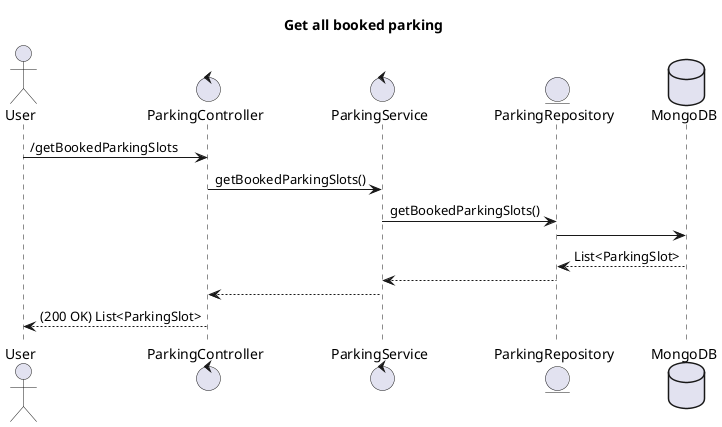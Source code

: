 @startuml
title "Get all booked parking"

actor User
control "ParkingController" as Controller
control "ParkingService" as Service
entity ParkingRepository as Dao
database MongoDB as DB

User -> Controller : /getBookedParkingSlots
Controller -> Service : getBookedParkingSlots()
Service -> Dao : getBookedParkingSlots()
Dao -> DB
DB --> Dao : List<ParkingSlot>
Dao --> Service
Service --> Controller
Controller --> User : (200 OK) List<ParkingSlot>

@enduml